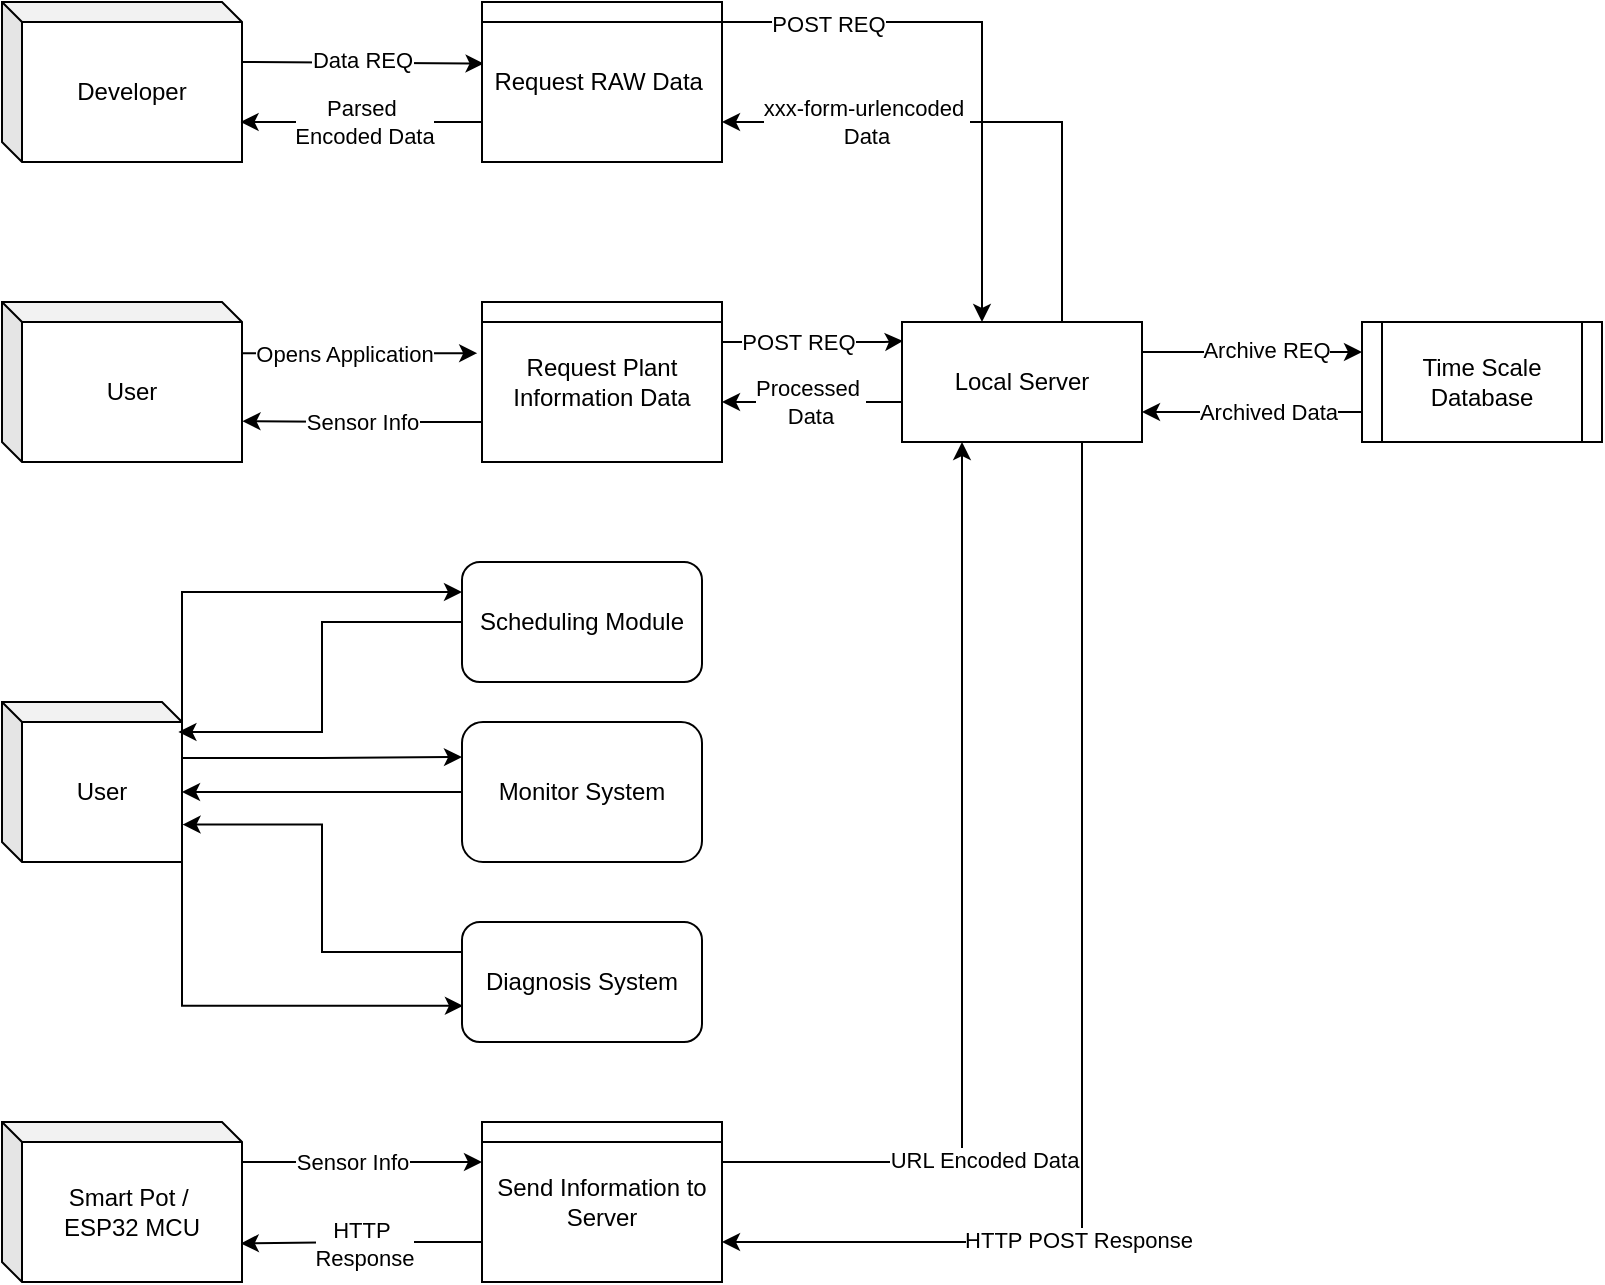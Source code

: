 <mxfile version="24.2.2" type="github">
  <diagram name="Page-1" id="sXqhhoRydYbd0w6LdyoM">
    <mxGraphModel dx="1271" dy="653" grid="1" gridSize="10" guides="1" tooltips="1" connect="1" arrows="1" fold="1" page="1" pageScale="1" pageWidth="850" pageHeight="1100" math="0" shadow="0">
      <root>
        <mxCell id="0" />
        <mxCell id="1" parent="0" />
        <mxCell id="sM7k8GkAJax_Nhw3oYqw-4" style="edgeStyle=orthogonalEdgeStyle;rounded=0;orthogonalLoop=1;jettySize=auto;html=1;entryX=-0.02;entryY=0.32;entryDx=0;entryDy=0;exitX=0.986;exitY=0.32;exitDx=0;exitDy=0;exitPerimeter=0;entryPerimeter=0;" parent="1" source="sM7k8GkAJax_Nhw3oYqw-2" target="sM7k8GkAJax_Nhw3oYqw-3" edge="1">
          <mxGeometry relative="1" as="geometry">
            <mxPoint x="150" y="480" as="sourcePoint" />
            <Array as="points" />
          </mxGeometry>
        </mxCell>
        <mxCell id="sM7k8GkAJax_Nhw3oYqw-46" value="Opens Application" style="edgeLabel;html=1;align=center;verticalAlign=middle;resizable=0;points=[];" parent="sM7k8GkAJax_Nhw3oYqw-4" vertex="1" connectable="0">
          <mxGeometry x="-0.566" relative="1" as="geometry">
            <mxPoint x="26" as="offset" />
          </mxGeometry>
        </mxCell>
        <mxCell id="sM7k8GkAJax_Nhw3oYqw-2" value="User" style="shape=cube;whiteSpace=wrap;html=1;boundedLbl=1;backgroundOutline=1;darkOpacity=0.05;darkOpacity2=0.1;size=10;" parent="1" vertex="1">
          <mxGeometry x="30" y="440" width="120" height="80" as="geometry" />
        </mxCell>
        <mxCell id="sM7k8GkAJax_Nhw3oYqw-17" style="edgeStyle=orthogonalEdgeStyle;rounded=0;orthogonalLoop=1;jettySize=auto;html=1;exitX=1;exitY=0.25;exitDx=0;exitDy=0;entryX=0.004;entryY=0.158;entryDx=0;entryDy=0;entryPerimeter=0;" parent="1" source="sM7k8GkAJax_Nhw3oYqw-3" target="sM7k8GkAJax_Nhw3oYqw-15" edge="1">
          <mxGeometry relative="1" as="geometry">
            <mxPoint x="510" y="550" as="targetPoint" />
            <Array as="points">
              <mxPoint x="471" y="460" />
            </Array>
          </mxGeometry>
        </mxCell>
        <mxCell id="sM7k8GkAJax_Nhw3oYqw-28" value="POST REQ" style="edgeLabel;html=1;align=center;verticalAlign=middle;resizable=0;points=[];" parent="sM7k8GkAJax_Nhw3oYqw-17" vertex="1" connectable="0">
          <mxGeometry x="-0.475" y="-1" relative="1" as="geometry">
            <mxPoint x="14" y="-1" as="offset" />
          </mxGeometry>
        </mxCell>
        <mxCell id="sM7k8GkAJax_Nhw3oYqw-38" style="edgeStyle=orthogonalEdgeStyle;rounded=0;orthogonalLoop=1;jettySize=auto;html=1;exitX=0;exitY=0.75;exitDx=0;exitDy=0;entryX=1.002;entryY=0.745;entryDx=0;entryDy=0;entryPerimeter=0;" parent="1" source="sM7k8GkAJax_Nhw3oYqw-3" target="sM7k8GkAJax_Nhw3oYqw-2" edge="1">
          <mxGeometry relative="1" as="geometry">
            <mxPoint x="160" y="499.857" as="targetPoint" />
          </mxGeometry>
        </mxCell>
        <mxCell id="sM7k8GkAJax_Nhw3oYqw-48" value="Sensor Info" style="edgeLabel;html=1;align=center;verticalAlign=middle;resizable=0;points=[];" parent="sM7k8GkAJax_Nhw3oYqw-38" vertex="1" connectable="0">
          <mxGeometry x="0.179" y="2" relative="1" as="geometry">
            <mxPoint x="10" y="-2" as="offset" />
          </mxGeometry>
        </mxCell>
        <mxCell id="sM7k8GkAJax_Nhw3oYqw-3" value="Request Plant Information Data" style="shape=internalStorage;whiteSpace=wrap;html=1;backgroundOutline=1;dx=0;dy=10;" parent="1" vertex="1">
          <mxGeometry x="270" y="440" width="120" height="80" as="geometry" />
        </mxCell>
        <mxCell id="sM7k8GkAJax_Nhw3oYqw-7" value="Smart Pot /&amp;nbsp;&lt;div&gt;ESP32 MCU&lt;/div&gt;" style="shape=cube;whiteSpace=wrap;html=1;boundedLbl=1;backgroundOutline=1;darkOpacity=0.05;darkOpacity2=0.1;size=10;" parent="1" vertex="1">
          <mxGeometry x="30" y="850" width="120" height="80" as="geometry" />
        </mxCell>
        <mxCell id="sM7k8GkAJax_Nhw3oYqw-16" style="edgeStyle=orthogonalEdgeStyle;rounded=0;orthogonalLoop=1;jettySize=auto;html=1;exitX=1;exitY=0.25;exitDx=0;exitDy=0;entryX=0.25;entryY=1;entryDx=0;entryDy=0;" parent="1" source="sM7k8GkAJax_Nhw3oYqw-8" target="sM7k8GkAJax_Nhw3oYqw-15" edge="1">
          <mxGeometry relative="1" as="geometry" />
        </mxCell>
        <mxCell id="sM7k8GkAJax_Nhw3oYqw-27" value="URL Encoded Data" style="edgeLabel;html=1;align=center;verticalAlign=middle;resizable=0;points=[];" parent="sM7k8GkAJax_Nhw3oYqw-16" vertex="1" connectable="0">
          <mxGeometry x="-0.542" y="1" relative="1" as="geometry">
            <mxPoint x="21" as="offset" />
          </mxGeometry>
        </mxCell>
        <mxCell id="sM7k8GkAJax_Nhw3oYqw-8" value="Send Information to Server" style="shape=internalStorage;whiteSpace=wrap;html=1;backgroundOutline=1;dx=0;dy=10;" parent="1" vertex="1">
          <mxGeometry x="270" y="850" width="120" height="80" as="geometry" />
        </mxCell>
        <mxCell id="sM7k8GkAJax_Nhw3oYqw-11" value="" style="endArrow=classic;html=1;rounded=0;entryX=0;entryY=0.25;entryDx=0;entryDy=0;" parent="1" target="sM7k8GkAJax_Nhw3oYqw-8" edge="1">
          <mxGeometry relative="1" as="geometry">
            <mxPoint x="150" y="870.0" as="sourcePoint" />
            <mxPoint x="240" y="870.43" as="targetPoint" />
          </mxGeometry>
        </mxCell>
        <mxCell id="sM7k8GkAJax_Nhw3oYqw-12" value="Sensor Info" style="edgeLabel;resizable=0;html=1;;align=center;verticalAlign=middle;" parent="sM7k8GkAJax_Nhw3oYqw-11" connectable="0" vertex="1">
          <mxGeometry relative="1" as="geometry">
            <mxPoint x="-5" as="offset" />
          </mxGeometry>
        </mxCell>
        <mxCell id="sM7k8GkAJax_Nhw3oYqw-23" style="edgeStyle=orthogonalEdgeStyle;rounded=0;orthogonalLoop=1;jettySize=auto;html=1;exitX=1;exitY=0.25;exitDx=0;exitDy=0;entryX=0;entryY=0.25;entryDx=0;entryDy=0;" parent="1" source="sM7k8GkAJax_Nhw3oYqw-15" target="sM7k8GkAJax_Nhw3oYqw-22" edge="1">
          <mxGeometry relative="1" as="geometry" />
        </mxCell>
        <mxCell id="sM7k8GkAJax_Nhw3oYqw-24" value="Archive REQ" style="edgeLabel;html=1;align=center;verticalAlign=middle;resizable=0;points=[];" parent="sM7k8GkAJax_Nhw3oYqw-23" vertex="1" connectable="0">
          <mxGeometry x="-0.232" y="1" relative="1" as="geometry">
            <mxPoint x="20" as="offset" />
          </mxGeometry>
        </mxCell>
        <mxCell id="sM7k8GkAJax_Nhw3oYqw-35" style="edgeStyle=orthogonalEdgeStyle;rounded=0;orthogonalLoop=1;jettySize=auto;html=1;entryX=1;entryY=0.75;entryDx=0;entryDy=0;exitX=0.75;exitY=0;exitDx=0;exitDy=0;" parent="1" source="sM7k8GkAJax_Nhw3oYqw-15" target="sM7k8GkAJax_Nhw3oYqw-30" edge="1">
          <mxGeometry relative="1" as="geometry">
            <mxPoint x="560" y="440" as="sourcePoint" />
            <Array as="points">
              <mxPoint x="560" y="350" />
            </Array>
          </mxGeometry>
        </mxCell>
        <mxCell id="sM7k8GkAJax_Nhw3oYqw-39" value="xxx-form-urlencoded&amp;nbsp;&lt;div&gt;Data&lt;/div&gt;" style="edgeLabel;html=1;align=center;verticalAlign=middle;resizable=0;points=[];" parent="sM7k8GkAJax_Nhw3oYqw-35" vertex="1" connectable="0">
          <mxGeometry x="0.617" y="-1" relative="1" as="geometry">
            <mxPoint x="18" y="1" as="offset" />
          </mxGeometry>
        </mxCell>
        <mxCell id="sM7k8GkAJax_Nhw3oYqw-36" style="edgeStyle=orthogonalEdgeStyle;rounded=0;orthogonalLoop=1;jettySize=auto;html=1;exitX=0.25;exitY=0;exitDx=0;exitDy=0;" parent="1" source="sM7k8GkAJax_Nhw3oYqw-15" edge="1">
          <mxGeometry relative="1" as="geometry">
            <mxPoint x="390" y="490" as="targetPoint" />
            <Array as="points">
              <mxPoint x="480" y="490" />
            </Array>
          </mxGeometry>
        </mxCell>
        <mxCell id="sM7k8GkAJax_Nhw3oYqw-37" value="Processed&amp;nbsp;&lt;div&gt;Data&lt;/div&gt;" style="edgeLabel;html=1;align=center;verticalAlign=middle;resizable=0;points=[];" parent="sM7k8GkAJax_Nhw3oYqw-36" vertex="1" connectable="0">
          <mxGeometry x="0.279" y="1" relative="1" as="geometry">
            <mxPoint x="-14" y="-1" as="offset" />
          </mxGeometry>
        </mxCell>
        <mxCell id="sM7k8GkAJax_Nhw3oYqw-43" style="edgeStyle=orthogonalEdgeStyle;rounded=0;orthogonalLoop=1;jettySize=auto;html=1;entryX=1;entryY=0.75;entryDx=0;entryDy=0;exitX=0.75;exitY=1;exitDx=0;exitDy=0;" parent="1" source="sM7k8GkAJax_Nhw3oYqw-15" target="sM7k8GkAJax_Nhw3oYqw-8" edge="1">
          <mxGeometry relative="1" as="geometry">
            <mxPoint x="560" y="520" as="sourcePoint" />
          </mxGeometry>
        </mxCell>
        <mxCell id="sM7k8GkAJax_Nhw3oYqw-44" value="HTTP POST Response" style="edgeLabel;html=1;align=center;verticalAlign=middle;resizable=0;points=[];" parent="sM7k8GkAJax_Nhw3oYqw-43" vertex="1" connectable="0">
          <mxGeometry x="0.497" y="-1" relative="1" as="geometry">
            <mxPoint x="32" as="offset" />
          </mxGeometry>
        </mxCell>
        <mxCell id="sM7k8GkAJax_Nhw3oYqw-15" value="Local Server" style="shape=process;whiteSpace=wrap;html=1;backgroundOutline=1;size=0;" parent="1" vertex="1">
          <mxGeometry x="480" y="450" width="120" height="60" as="geometry" />
        </mxCell>
        <mxCell id="sM7k8GkAJax_Nhw3oYqw-25" style="edgeStyle=orthogonalEdgeStyle;rounded=0;orthogonalLoop=1;jettySize=auto;html=1;exitX=0;exitY=0.75;exitDx=0;exitDy=0;entryX=1;entryY=0.75;entryDx=0;entryDy=0;" parent="1" source="sM7k8GkAJax_Nhw3oYqw-22" target="sM7k8GkAJax_Nhw3oYqw-15" edge="1">
          <mxGeometry relative="1" as="geometry" />
        </mxCell>
        <mxCell id="sM7k8GkAJax_Nhw3oYqw-26" value="Archived Data" style="edgeLabel;html=1;align=center;verticalAlign=middle;resizable=0;points=[];" parent="sM7k8GkAJax_Nhw3oYqw-25" vertex="1" connectable="0">
          <mxGeometry x="0.261" relative="1" as="geometry">
            <mxPoint x="22" as="offset" />
          </mxGeometry>
        </mxCell>
        <mxCell id="sM7k8GkAJax_Nhw3oYqw-22" value="Time Scale Database" style="shape=process;whiteSpace=wrap;html=1;backgroundOutline=1;size=0.083;" parent="1" vertex="1">
          <mxGeometry x="710" y="450" width="120" height="60" as="geometry" />
        </mxCell>
        <mxCell id="sM7k8GkAJax_Nhw3oYqw-31" style="edgeStyle=orthogonalEdgeStyle;rounded=0;orthogonalLoop=1;jettySize=auto;html=1;exitX=0.994;exitY=0.314;exitDx=0;exitDy=0;exitPerimeter=0;entryX=0.007;entryY=0.385;entryDx=0;entryDy=0;entryPerimeter=0;" parent="1" target="sM7k8GkAJax_Nhw3oYqw-30" edge="1">
          <mxGeometry relative="1" as="geometry">
            <mxPoint x="150.0" y="320.0" as="sourcePoint" />
            <mxPoint x="270.72" y="334.88" as="targetPoint" />
            <Array as="points">
              <mxPoint x="271" y="321" />
            </Array>
          </mxGeometry>
        </mxCell>
        <mxCell id="sM7k8GkAJax_Nhw3oYqw-50" value="Data REQ" style="edgeLabel;html=1;align=center;verticalAlign=middle;resizable=0;points=[];" parent="sM7k8GkAJax_Nhw3oYqw-31" vertex="1" connectable="0">
          <mxGeometry x="-0.606" y="1" relative="1" as="geometry">
            <mxPoint x="36" as="offset" />
          </mxGeometry>
        </mxCell>
        <mxCell id="sM7k8GkAJax_Nhw3oYqw-29" value="Developer" style="shape=cube;whiteSpace=wrap;html=1;boundedLbl=1;backgroundOutline=1;darkOpacity=0.05;darkOpacity2=0.1;size=10;" parent="1" vertex="1">
          <mxGeometry x="30" y="290" width="120" height="80" as="geometry" />
        </mxCell>
        <mxCell id="sM7k8GkAJax_Nhw3oYqw-32" style="edgeStyle=orthogonalEdgeStyle;rounded=0;orthogonalLoop=1;jettySize=auto;html=1;exitX=1;exitY=0.25;exitDx=0;exitDy=0;" parent="1" source="sM7k8GkAJax_Nhw3oYqw-30" edge="1">
          <mxGeometry relative="1" as="geometry">
            <mxPoint x="520" y="450" as="targetPoint" />
            <mxPoint x="390" y="260" as="sourcePoint" />
            <Array as="points">
              <mxPoint x="390" y="300" />
              <mxPoint x="520" y="300" />
            </Array>
          </mxGeometry>
        </mxCell>
        <mxCell id="sM7k8GkAJax_Nhw3oYqw-33" value="POST REQ" style="edgeLabel;html=1;align=center;verticalAlign=middle;resizable=0;points=[];" parent="sM7k8GkAJax_Nhw3oYqw-32" vertex="1" connectable="0">
          <mxGeometry x="-0.552" y="-1" relative="1" as="geometry">
            <mxPoint x="-2" as="offset" />
          </mxGeometry>
        </mxCell>
        <mxCell id="sM7k8GkAJax_Nhw3oYqw-30" value="Request RAW Data&amp;nbsp;" style="shape=internalStorage;whiteSpace=wrap;html=1;backgroundOutline=1;dx=0;dy=10;" parent="1" vertex="1">
          <mxGeometry x="270" y="290" width="120" height="80" as="geometry" />
        </mxCell>
        <mxCell id="sM7k8GkAJax_Nhw3oYqw-41" style="edgeStyle=orthogonalEdgeStyle;rounded=0;orthogonalLoop=1;jettySize=auto;html=1;exitX=0;exitY=0.75;exitDx=0;exitDy=0;entryX=0.995;entryY=0.759;entryDx=0;entryDy=0;entryPerimeter=0;" parent="1" source="sM7k8GkAJax_Nhw3oYqw-8" target="sM7k8GkAJax_Nhw3oYqw-7" edge="1">
          <mxGeometry relative="1" as="geometry" />
        </mxCell>
        <mxCell id="sM7k8GkAJax_Nhw3oYqw-42" value="HTTP&amp;nbsp;&lt;div&gt;Response&lt;/div&gt;" style="edgeLabel;html=1;align=center;verticalAlign=middle;resizable=0;points=[];" parent="sM7k8GkAJax_Nhw3oYqw-41" vertex="1" connectable="0">
          <mxGeometry x="0.32" relative="1" as="geometry">
            <mxPoint x="20" as="offset" />
          </mxGeometry>
        </mxCell>
        <mxCell id="sM7k8GkAJax_Nhw3oYqw-45" style="edgeStyle=orthogonalEdgeStyle;rounded=0;orthogonalLoop=1;jettySize=auto;html=1;exitX=0;exitY=0.75;exitDx=0;exitDy=0;entryX=0.994;entryY=0.75;entryDx=0;entryDy=0;entryPerimeter=0;" parent="1" source="sM7k8GkAJax_Nhw3oYqw-30" target="sM7k8GkAJax_Nhw3oYqw-29" edge="1">
          <mxGeometry relative="1" as="geometry" />
        </mxCell>
        <mxCell id="sM7k8GkAJax_Nhw3oYqw-49" value="Parsed&amp;nbsp;&lt;div&gt;Encoded Data&lt;/div&gt;" style="edgeLabel;html=1;align=center;verticalAlign=middle;resizable=0;points=[];" parent="sM7k8GkAJax_Nhw3oYqw-45" vertex="1" connectable="0">
          <mxGeometry x="0.417" relative="1" as="geometry">
            <mxPoint x="26" as="offset" />
          </mxGeometry>
        </mxCell>
        <mxCell id="2jPl663xRL1596tSK1tc-1" style="edgeStyle=orthogonalEdgeStyle;rounded=0;orthogonalLoop=1;jettySize=auto;html=1;exitX=0;exitY=0;exitDx=90;exitDy=10;exitPerimeter=0;entryX=0;entryY=0.25;entryDx=0;entryDy=0;" edge="1" parent="1" source="2jPl663xRL1596tSK1tc-4" target="2jPl663xRL1596tSK1tc-5">
          <mxGeometry relative="1" as="geometry">
            <Array as="points">
              <mxPoint x="120" y="585" />
            </Array>
          </mxGeometry>
        </mxCell>
        <mxCell id="2jPl663xRL1596tSK1tc-2" style="edgeStyle=orthogonalEdgeStyle;rounded=0;orthogonalLoop=1;jettySize=auto;html=1;exitX=0;exitY=0;exitDx=90;exitDy=45;exitPerimeter=0;entryX=0;entryY=0.25;entryDx=0;entryDy=0;" edge="1" parent="1" source="2jPl663xRL1596tSK1tc-4" target="2jPl663xRL1596tSK1tc-6">
          <mxGeometry relative="1" as="geometry">
            <Array as="points">
              <mxPoint x="120" y="668" />
              <mxPoint x="190" y="668" />
            </Array>
          </mxGeometry>
        </mxCell>
        <mxCell id="2jPl663xRL1596tSK1tc-3" style="edgeStyle=orthogonalEdgeStyle;rounded=0;orthogonalLoop=1;jettySize=auto;html=1;exitX=1;exitY=1;exitDx=0;exitDy=0;exitPerimeter=0;entryX=0.004;entryY=0.698;entryDx=0;entryDy=0;entryPerimeter=0;" edge="1" parent="1" source="2jPl663xRL1596tSK1tc-4" target="2jPl663xRL1596tSK1tc-7">
          <mxGeometry relative="1" as="geometry">
            <Array as="points">
              <mxPoint x="120" y="792" />
            </Array>
          </mxGeometry>
        </mxCell>
        <mxCell id="2jPl663xRL1596tSK1tc-4" value="User" style="shape=cube;whiteSpace=wrap;html=1;boundedLbl=1;backgroundOutline=1;darkOpacity=0.05;darkOpacity2=0.1;size=10;" vertex="1" parent="1">
          <mxGeometry x="30" y="640" width="90" height="80" as="geometry" />
        </mxCell>
        <mxCell id="2jPl663xRL1596tSK1tc-5" value="Scheduling Module" style="rounded=1;whiteSpace=wrap;html=1;" vertex="1" parent="1">
          <mxGeometry x="260" y="570" width="120" height="60" as="geometry" />
        </mxCell>
        <mxCell id="2jPl663xRL1596tSK1tc-6" value="Monitor System" style="rounded=1;whiteSpace=wrap;html=1;" vertex="1" parent="1">
          <mxGeometry x="260" y="650" width="120" height="70" as="geometry" />
        </mxCell>
        <mxCell id="2jPl663xRL1596tSK1tc-7" value="Diagnosis System" style="rounded=1;whiteSpace=wrap;html=1;" vertex="1" parent="1">
          <mxGeometry x="260" y="750" width="120" height="60" as="geometry" />
        </mxCell>
        <mxCell id="2jPl663xRL1596tSK1tc-8" style="edgeStyle=orthogonalEdgeStyle;rounded=0;orthogonalLoop=1;jettySize=auto;html=1;exitX=0;exitY=0.5;exitDx=0;exitDy=0;entryX=0.98;entryY=0.183;entryDx=0;entryDy=0;entryPerimeter=0;" edge="1" parent="1" source="2jPl663xRL1596tSK1tc-5" target="2jPl663xRL1596tSK1tc-4">
          <mxGeometry relative="1" as="geometry">
            <Array as="points">
              <mxPoint x="190" y="600" />
              <mxPoint x="190" y="655" />
              <mxPoint x="118" y="655" />
            </Array>
          </mxGeometry>
        </mxCell>
        <mxCell id="2jPl663xRL1596tSK1tc-9" style="edgeStyle=orthogonalEdgeStyle;rounded=0;orthogonalLoop=1;jettySize=auto;html=1;exitX=0;exitY=0.5;exitDx=0;exitDy=0;entryX=0;entryY=0;entryDx=90;entryDy=45;entryPerimeter=0;" edge="1" parent="1" source="2jPl663xRL1596tSK1tc-6" target="2jPl663xRL1596tSK1tc-4">
          <mxGeometry relative="1" as="geometry" />
        </mxCell>
        <mxCell id="2jPl663xRL1596tSK1tc-10" style="edgeStyle=orthogonalEdgeStyle;rounded=0;orthogonalLoop=1;jettySize=auto;html=1;exitX=0;exitY=0.25;exitDx=0;exitDy=0;entryX=1.003;entryY=0.766;entryDx=0;entryDy=0;entryPerimeter=0;" edge="1" parent="1" source="2jPl663xRL1596tSK1tc-7" target="2jPl663xRL1596tSK1tc-4">
          <mxGeometry relative="1" as="geometry" />
        </mxCell>
      </root>
    </mxGraphModel>
  </diagram>
</mxfile>
